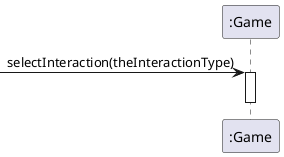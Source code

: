 @startuml
'https://plantuml.com/sequence-diagram

participant ":Game" as game

[->game : selectInteraction(theInteractionType)
activate game


deactivate game


'[<--someObject : interaction options
'activate someObject

@enduml